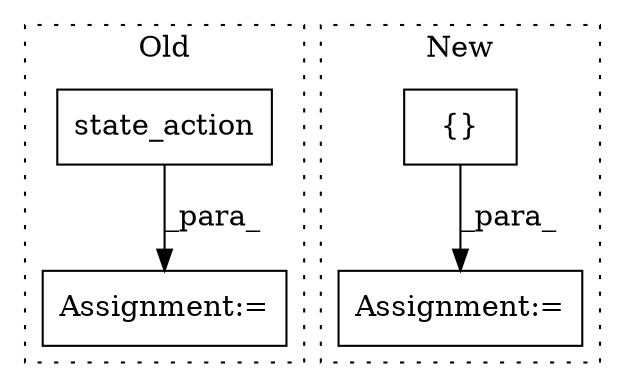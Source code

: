 digraph G {
subgraph cluster0 {
1 [label="state_action" a="32" s="896,921" l="13,1" shape="box"];
4 [label="Assignment:=" a="7" s="895" l="1" shape="box"];
label = "Old";
style="dotted";
}
subgraph cluster1 {
2 [label="{}" a="4" s="843,856" l="1,1" shape="box"];
3 [label="Assignment:=" a="7" s="823" l="1" shape="box"];
label = "New";
style="dotted";
}
1 -> 4 [label="_para_"];
2 -> 3 [label="_para_"];
}